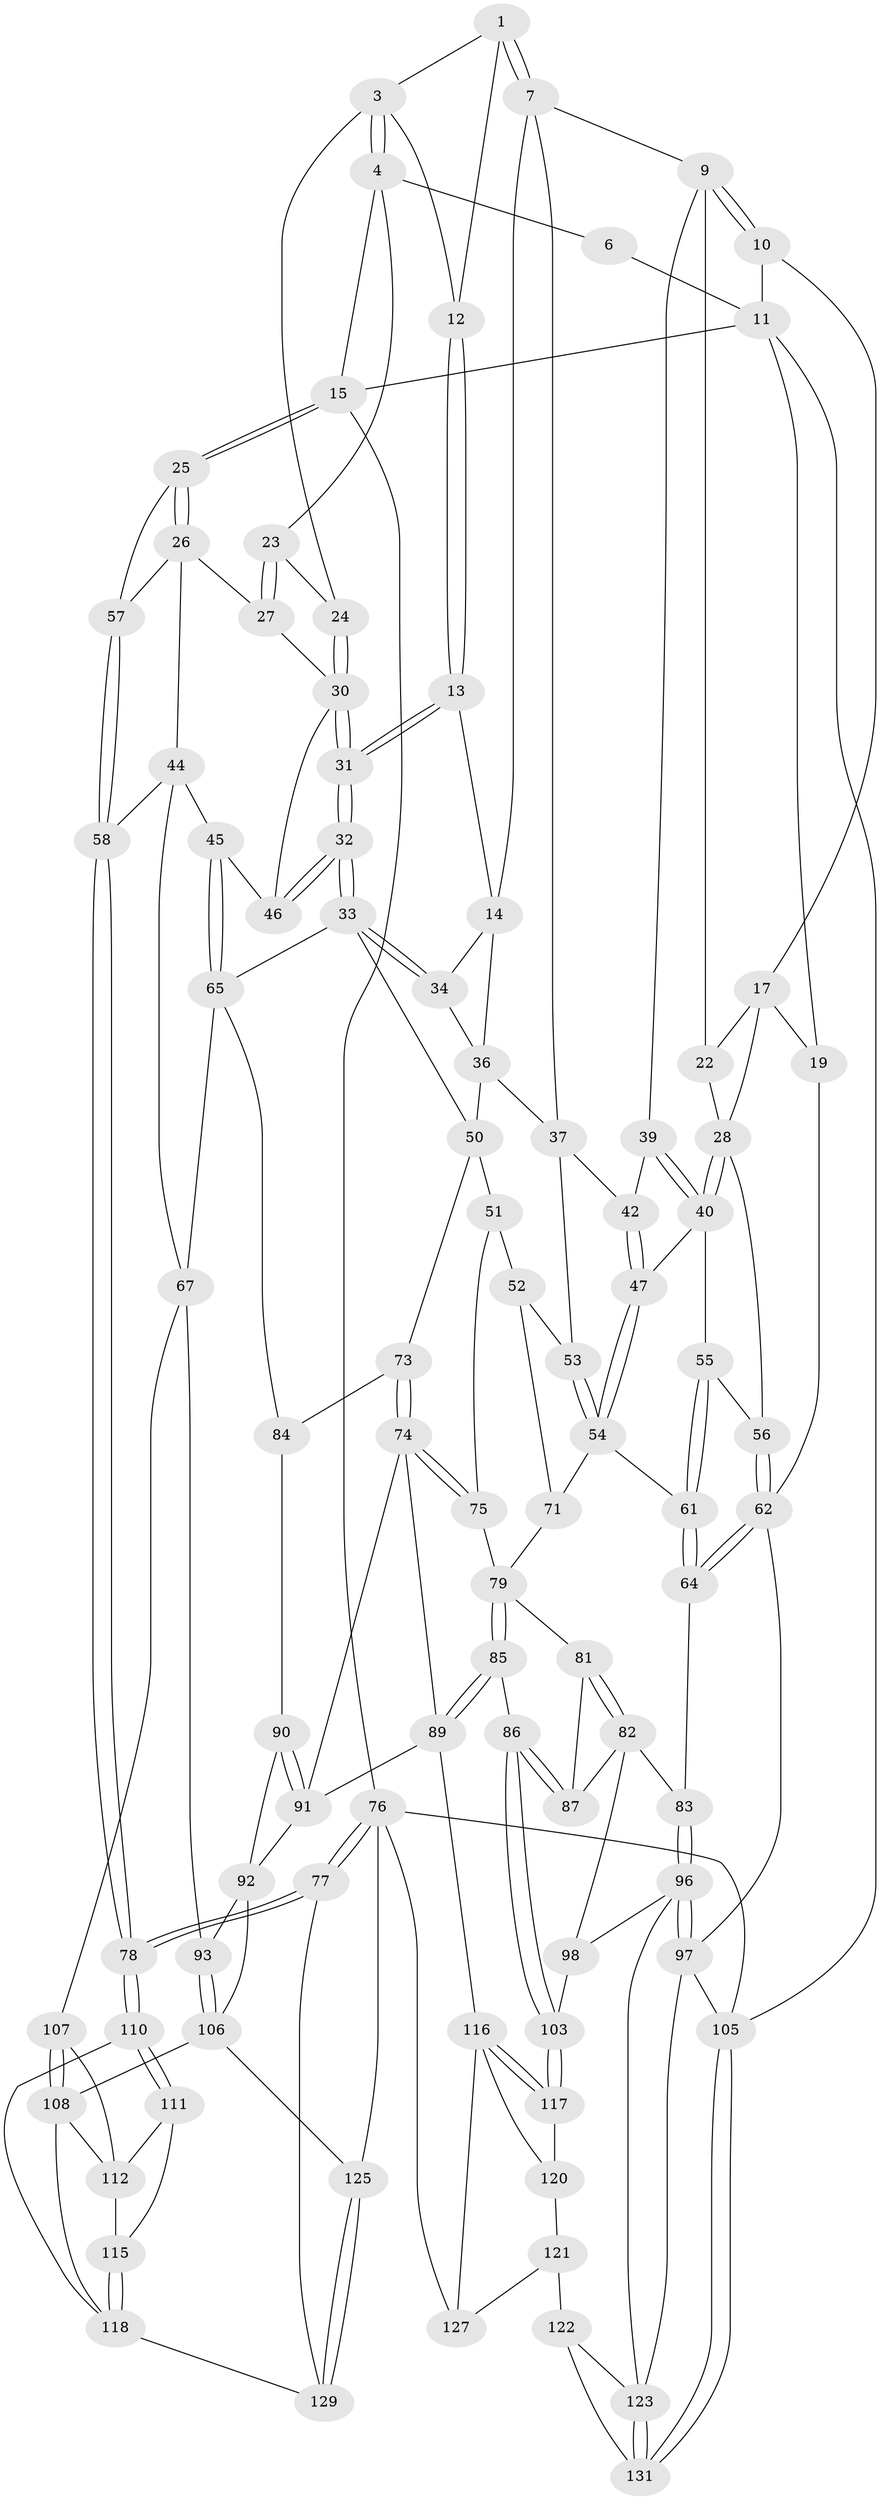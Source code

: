 // Generated by graph-tools (version 1.1) at 2025/24/03/03/25 07:24:34]
// undirected, 92 vertices, 205 edges
graph export_dot {
graph [start="1"]
  node [color=gray90,style=filled];
  1 [pos="+0.577416266428583+0",super="+2"];
  3 [pos="+0.7246704164832386+0.0889570069473556",super="+20"];
  4 [pos="+0.9680702562238908+0",super="+5"];
  6 [pos="+0.5705713779752165+0"];
  7 [pos="+0.4570161769325465+0.14670808894168874",super="+8"];
  9 [pos="+0.3004853234788624+0.009172953702961466",super="+21"];
  10 [pos="+0.24848900992915837+0"];
  11 [pos="+0.24554236495969858+0",super="+16"];
  12 [pos="+0.6012325493824524+0.14570538670937458"];
  13 [pos="+0.5966813190151848+0.1521936205917573"];
  14 [pos="+0.5200138794288774+0.1558180481138235",super="+35"];
  15 [pos="+1+0"];
  17 [pos="+0.10609608799295453+0.11709116276992967",super="+18"];
  19 [pos="+0+0.08233628625920653"];
  22 [pos="+0.13047446120359085+0.1776209614063912"];
  23 [pos="+0.9038167972906437+0.07929817939973612"];
  24 [pos="+0.7496375790560941+0.20674462841438415"];
  25 [pos="+1+0.2717882031547989"];
  26 [pos="+0.8864692817698719+0.26225612674809096",super="+43"];
  27 [pos="+0.8683811067802285+0.2515421808401056"];
  28 [pos="+0.032940455146567474+0.21298704312417854",super="+29"];
  30 [pos="+0.7423419535290423+0.24778815493980097",super="+38"];
  31 [pos="+0.6677920289449798+0.3122472940893609"];
  32 [pos="+0.6610757335722834+0.3405377354485172"];
  33 [pos="+0.6472554030222519+0.3650695530615081",super="+66"];
  34 [pos="+0.6332973206070699+0.36182966952926876"];
  36 [pos="+0.3992073822713192+0.25128424183788545",super="+49"];
  37 [pos="+0.39766090824326766+0.24806906431157624",super="+41"];
  39 [pos="+0.20658999776682305+0.2502153050048541"];
  40 [pos="+0.11099268189563803+0.31192019065049337",super="+48"];
  42 [pos="+0.20850138436524096+0.25158864368578615"];
  44 [pos="+0.9019943413923215+0.37614367065020243",super="+59"];
  45 [pos="+0.8606810627282899+0.38410680186656143"];
  46 [pos="+0.8329802966678646+0.34589571288819115"];
  47 [pos="+0.19772328604017866+0.3933397746029748"];
  50 [pos="+0.3961227671479526+0.41943101034612645",super="+69"];
  51 [pos="+0.3676402725731613+0.4356942840704061",super="+72"];
  52 [pos="+0.30505171314381424+0.43410159595992664",super="+70"];
  53 [pos="+0.29280500547273675+0.43232558657577536"];
  54 [pos="+0.23828587758773323+0.4552868188206474",super="+60"];
  55 [pos="+0.08608870042463743+0.35317289879808983"];
  56 [pos="+0.0805876983881883+0.3546184434603996"];
  57 [pos="+1+0.2917745934426124"];
  58 [pos="+1+0.572324890844633"];
  61 [pos="+0.15972539308335673+0.5096759218458412"];
  62 [pos="+0+0.5059131432714621",super="+63"];
  64 [pos="+0.07462600305947731+0.5686997395310278"];
  65 [pos="+0.8018413156291748+0.5241059866999629",super="+68"];
  67 [pos="+0.8385714071729089+0.5896201792971817",super="+94"];
  71 [pos="+0.25861859615341115+0.5861052132916452"];
  73 [pos="+0.5451215562835977+0.5650682423956922"];
  74 [pos="+0.5317043719885917+0.579382250497557",super="+88"];
  75 [pos="+0.39105189814854807+0.5872287082854265"];
  76 [pos="+1+1",super="+126"];
  77 [pos="+1+0.8879964015938054"];
  78 [pos="+1+0.7878676443114562"];
  79 [pos="+0.37946093673197523+0.6032075631075081",super="+80"];
  81 [pos="+0.26017570436897486+0.5993765101661083"];
  82 [pos="+0.1803539133222691+0.6699635736266734",super="+95"];
  83 [pos="+0.10009398406947313+0.6333780989925488"];
  84 [pos="+0.623921129931181+0.604075476893955"];
  85 [pos="+0.36816197318343935+0.7095002594025537"];
  86 [pos="+0.34610746421069916+0.7095376847044772"];
  87 [pos="+0.29171479220304847+0.6807227468729742"];
  89 [pos="+0.4345174996363314+0.7679338486352456",super="+102"];
  90 [pos="+0.6375148591771903+0.6708341709329635"];
  91 [pos="+0.5759273330674543+0.7127376814584745",super="+101"];
  92 [pos="+0.6541547272573162+0.693042461284327",super="+100"];
  93 [pos="+0.7851394389981128+0.6742681360124181"];
  96 [pos="+0.07011124161221165+0.7285155929846439",super="+99"];
  97 [pos="+0+0.805918313203795",super="+104"];
  98 [pos="+0.20389092148953575+0.7695177876638457"];
  103 [pos="+0.24459208429997534+0.7931112139712093"];
  105 [pos="+0+1"];
  106 [pos="+0.6764465778273299+0.8182216098724509",super="+109"];
  107 [pos="+0.828815432022382+0.6845108543007418"];
  108 [pos="+0.798202350061145+0.8681690280197373",super="+114"];
  110 [pos="+1+0.8032954494521695"];
  111 [pos="+0.9093863051898806+0.768312210481451"];
  112 [pos="+0.8672270386349571+0.7366890094522555",super="+113"];
  115 [pos="+0.8867103065146539+0.8175915333046045"];
  116 [pos="+0.43839583816156746+0.8796493686451236",super="+128"];
  117 [pos="+0.2652925383951855+0.8341070028100926"];
  118 [pos="+0.9665641629776583+0.8222313244976869",super="+119"];
  120 [pos="+0.23078694235438463+0.8880499959364118"];
  121 [pos="+0.19416614879576133+0.9109894161148535",super="+130"];
  122 [pos="+0.15547065826983175+0.9097538952758519",super="+132"];
  123 [pos="+0.10865964079536784+0.8848811562635791",super="+124"];
  125 [pos="+0.682621035257592+1"];
  127 [pos="+0.4716637238682872+1"];
  129 [pos="+0.9304886977300568+0.9373111335376482"];
  131 [pos="+0.06769542324501894+1"];
  1 -- 7;
  1 -- 7;
  1 -- 3;
  1 -- 12;
  3 -- 4;
  3 -- 4;
  3 -- 24;
  3 -- 12;
  4 -- 23;
  4 -- 6;
  4 -- 15;
  6 -- 11;
  7 -- 14;
  7 -- 9;
  7 -- 37;
  9 -- 10;
  9 -- 10;
  9 -- 22;
  9 -- 39;
  10 -- 11;
  10 -- 17;
  11 -- 19;
  11 -- 105;
  11 -- 15;
  12 -- 13;
  12 -- 13;
  13 -- 14;
  13 -- 31;
  13 -- 31;
  14 -- 34;
  14 -- 36;
  15 -- 25;
  15 -- 25;
  15 -- 76;
  17 -- 22;
  17 -- 19;
  17 -- 28;
  19 -- 62;
  22 -- 28;
  23 -- 24;
  23 -- 27;
  23 -- 27;
  24 -- 30;
  24 -- 30;
  25 -- 26;
  25 -- 26;
  25 -- 57;
  26 -- 27;
  26 -- 57;
  26 -- 44;
  27 -- 30;
  28 -- 40;
  28 -- 40;
  28 -- 56;
  30 -- 31;
  30 -- 31;
  30 -- 46;
  31 -- 32;
  31 -- 32;
  32 -- 33;
  32 -- 33;
  32 -- 46;
  32 -- 46;
  33 -- 34;
  33 -- 34;
  33 -- 65;
  33 -- 50;
  34 -- 36;
  36 -- 37;
  36 -- 50;
  37 -- 42;
  37 -- 53;
  39 -- 40;
  39 -- 40;
  39 -- 42;
  40 -- 55;
  40 -- 47;
  42 -- 47;
  42 -- 47;
  44 -- 45;
  44 -- 58;
  44 -- 67;
  45 -- 46;
  45 -- 65;
  45 -- 65;
  47 -- 54;
  47 -- 54;
  50 -- 51;
  50 -- 73;
  51 -- 52 [weight=2];
  51 -- 75;
  52 -- 53;
  52 -- 71;
  53 -- 54;
  53 -- 54;
  54 -- 61;
  54 -- 71;
  55 -- 56;
  55 -- 61;
  55 -- 61;
  56 -- 62;
  56 -- 62;
  57 -- 58;
  57 -- 58;
  58 -- 78;
  58 -- 78;
  61 -- 64;
  61 -- 64;
  62 -- 64;
  62 -- 64;
  62 -- 97;
  64 -- 83;
  65 -- 67;
  65 -- 84;
  67 -- 107;
  67 -- 93;
  71 -- 79;
  73 -- 74;
  73 -- 74;
  73 -- 84;
  74 -- 75;
  74 -- 75;
  74 -- 89;
  74 -- 91;
  75 -- 79;
  76 -- 77;
  76 -- 77;
  76 -- 105;
  76 -- 125;
  76 -- 127;
  77 -- 78;
  77 -- 78;
  77 -- 129;
  78 -- 110;
  78 -- 110;
  79 -- 85;
  79 -- 85;
  79 -- 81;
  81 -- 82;
  81 -- 82;
  81 -- 87;
  82 -- 83;
  82 -- 98;
  82 -- 87;
  83 -- 96;
  83 -- 96;
  84 -- 90;
  85 -- 86;
  85 -- 89;
  85 -- 89;
  86 -- 87;
  86 -- 87;
  86 -- 103;
  86 -- 103;
  89 -- 91;
  89 -- 116;
  90 -- 91;
  90 -- 91;
  90 -- 92;
  91 -- 92;
  92 -- 93;
  92 -- 106;
  93 -- 106;
  93 -- 106;
  96 -- 97;
  96 -- 97;
  96 -- 98;
  96 -- 123;
  97 -- 105;
  97 -- 123;
  98 -- 103;
  103 -- 117;
  103 -- 117;
  105 -- 131;
  105 -- 131;
  106 -- 108;
  106 -- 125;
  107 -- 108;
  107 -- 108;
  107 -- 112;
  108 -- 118;
  108 -- 112;
  110 -- 111;
  110 -- 111;
  110 -- 118;
  111 -- 112;
  111 -- 115;
  112 -- 115;
  115 -- 118;
  115 -- 118;
  116 -- 117;
  116 -- 117;
  116 -- 120;
  116 -- 127;
  117 -- 120;
  118 -- 129;
  120 -- 121;
  121 -- 122 [weight=2];
  121 -- 127;
  122 -- 123;
  122 -- 131;
  123 -- 131;
  123 -- 131;
  125 -- 129;
  125 -- 129;
}
